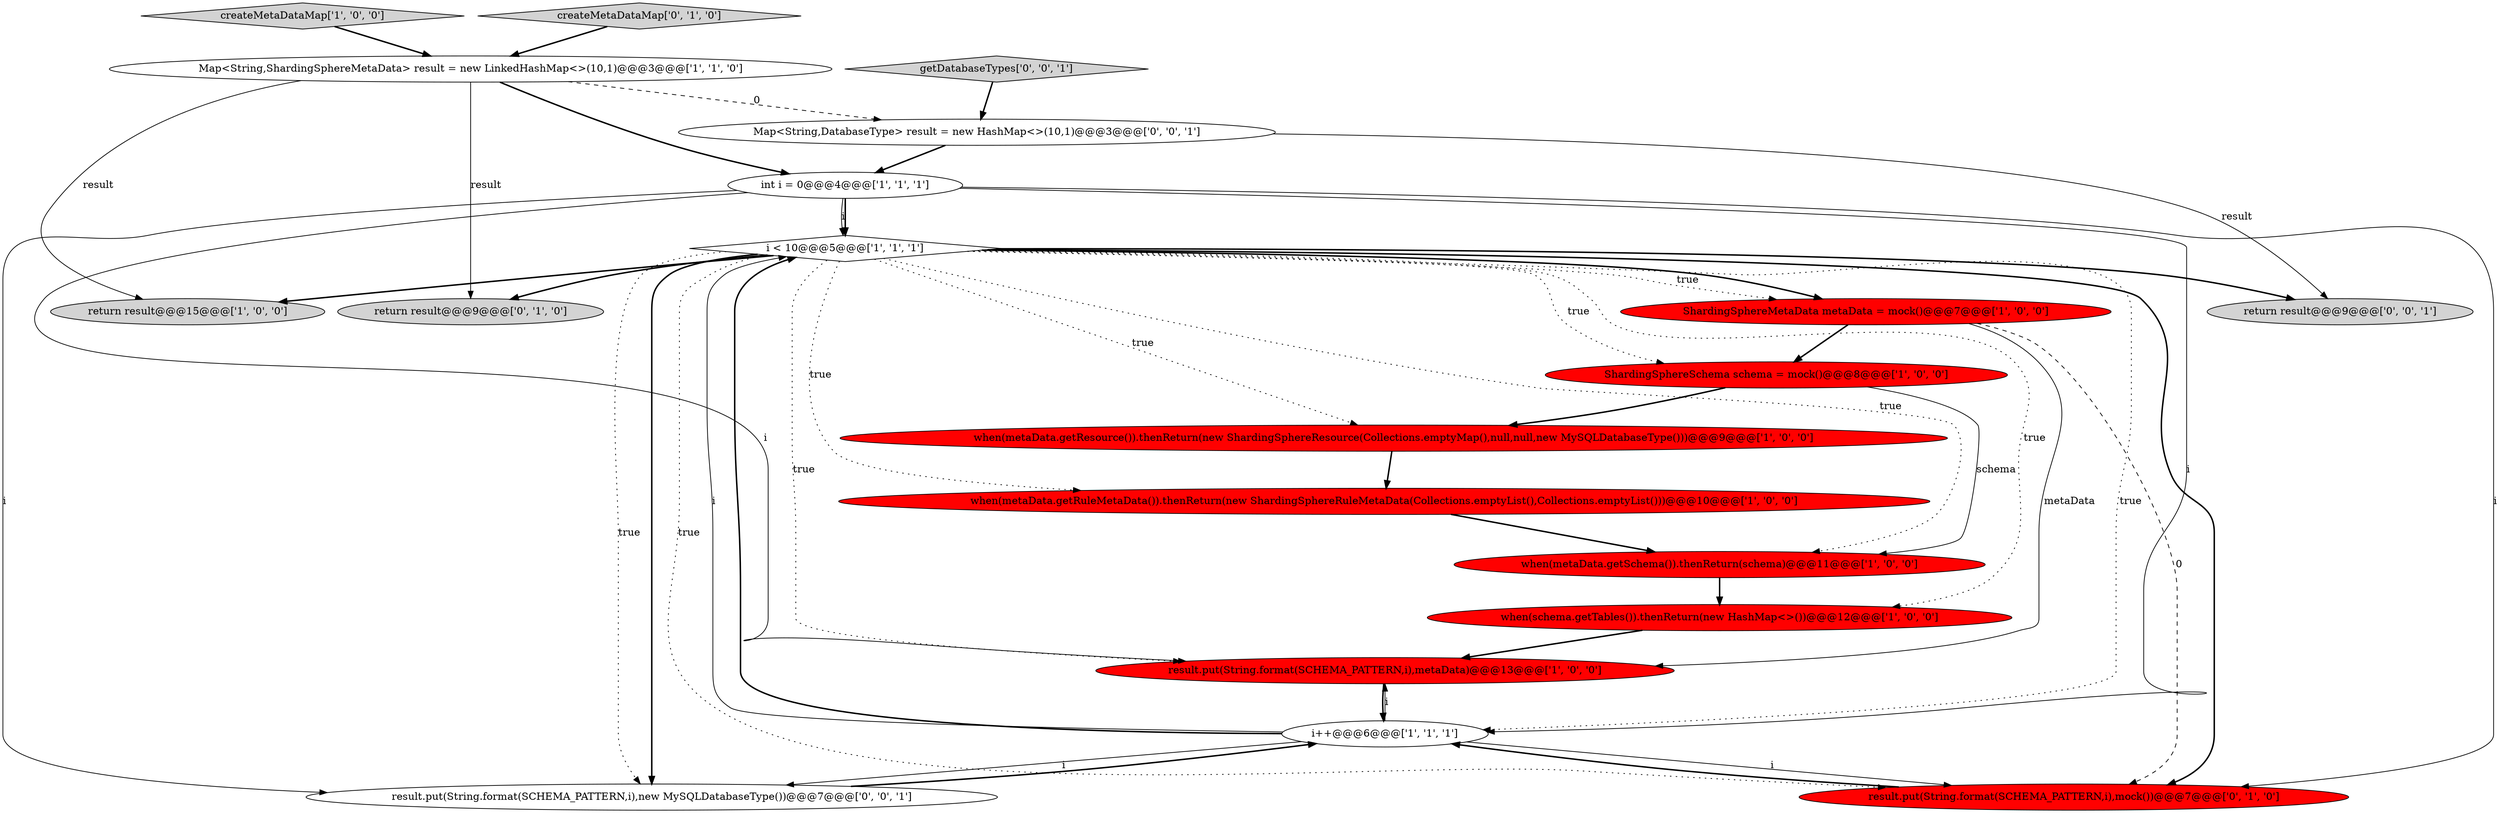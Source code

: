digraph {
11 [style = filled, label = "createMetaDataMap['1', '0', '0']", fillcolor = lightgray, shape = diamond image = "AAA0AAABBB1BBB"];
10 [style = filled, label = "when(metaData.getResource()).thenReturn(new ShardingSphereResource(Collections.emptyMap(),null,null,new MySQLDatabaseType()))@@@9@@@['1', '0', '0']", fillcolor = red, shape = ellipse image = "AAA1AAABBB1BBB"];
16 [style = filled, label = "Map<String,DatabaseType> result = new HashMap<>(10,1)@@@3@@@['0', '0', '1']", fillcolor = white, shape = ellipse image = "AAA0AAABBB3BBB"];
17 [style = filled, label = "return result@@@9@@@['0', '0', '1']", fillcolor = lightgray, shape = ellipse image = "AAA0AAABBB3BBB"];
18 [style = filled, label = "getDatabaseTypes['0', '0', '1']", fillcolor = lightgray, shape = diamond image = "AAA0AAABBB3BBB"];
14 [style = filled, label = "createMetaDataMap['0', '1', '0']", fillcolor = lightgray, shape = diamond image = "AAA0AAABBB2BBB"];
8 [style = filled, label = "when(metaData.getRuleMetaData()).thenReturn(new ShardingSphereRuleMetaData(Collections.emptyList(),Collections.emptyList()))@@@10@@@['1', '0', '0']", fillcolor = red, shape = ellipse image = "AAA1AAABBB1BBB"];
12 [style = filled, label = "when(metaData.getSchema()).thenReturn(schema)@@@11@@@['1', '0', '0']", fillcolor = red, shape = ellipse image = "AAA1AAABBB1BBB"];
0 [style = filled, label = "int i = 0@@@4@@@['1', '1', '1']", fillcolor = white, shape = ellipse image = "AAA0AAABBB1BBB"];
3 [style = filled, label = "Map<String,ShardingSphereMetaData> result = new LinkedHashMap<>(10,1)@@@3@@@['1', '1', '0']", fillcolor = white, shape = ellipse image = "AAA0AAABBB1BBB"];
6 [style = filled, label = "when(schema.getTables()).thenReturn(new HashMap<>())@@@12@@@['1', '0', '0']", fillcolor = red, shape = ellipse image = "AAA1AAABBB1BBB"];
5 [style = filled, label = "i < 10@@@5@@@['1', '1', '1']", fillcolor = white, shape = diamond image = "AAA0AAABBB1BBB"];
7 [style = filled, label = "result.put(String.format(SCHEMA_PATTERN,i),metaData)@@@13@@@['1', '0', '0']", fillcolor = red, shape = ellipse image = "AAA1AAABBB1BBB"];
13 [style = filled, label = "result.put(String.format(SCHEMA_PATTERN,i),mock())@@@7@@@['0', '1', '0']", fillcolor = red, shape = ellipse image = "AAA1AAABBB2BBB"];
15 [style = filled, label = "return result@@@9@@@['0', '1', '0']", fillcolor = lightgray, shape = ellipse image = "AAA0AAABBB2BBB"];
1 [style = filled, label = "ShardingSphereSchema schema = mock()@@@8@@@['1', '0', '0']", fillcolor = red, shape = ellipse image = "AAA1AAABBB1BBB"];
4 [style = filled, label = "i++@@@6@@@['1', '1', '1']", fillcolor = white, shape = ellipse image = "AAA0AAABBB1BBB"];
19 [style = filled, label = "result.put(String.format(SCHEMA_PATTERN,i),new MySQLDatabaseType())@@@7@@@['0', '0', '1']", fillcolor = white, shape = ellipse image = "AAA0AAABBB3BBB"];
2 [style = filled, label = "return result@@@15@@@['1', '0', '0']", fillcolor = lightgray, shape = ellipse image = "AAA0AAABBB1BBB"];
9 [style = filled, label = "ShardingSphereMetaData metaData = mock()@@@7@@@['1', '0', '0']", fillcolor = red, shape = ellipse image = "AAA1AAABBB1BBB"];
4->7 [style = solid, label="i"];
14->3 [style = bold, label=""];
16->0 [style = bold, label=""];
9->7 [style = solid, label="metaData"];
5->9 [style = bold, label=""];
0->13 [style = solid, label="i"];
5->10 [style = dotted, label="true"];
5->19 [style = dotted, label="true"];
5->1 [style = dotted, label="true"];
3->15 [style = solid, label="result"];
5->6 [style = dotted, label="true"];
5->15 [style = bold, label=""];
7->4 [style = bold, label=""];
0->4 [style = solid, label="i"];
4->5 [style = solid, label="i"];
5->12 [style = dotted, label="true"];
12->6 [style = bold, label=""];
5->17 [style = bold, label=""];
1->12 [style = solid, label="schema"];
4->13 [style = solid, label="i"];
3->0 [style = bold, label=""];
0->5 [style = solid, label="i"];
16->17 [style = solid, label="result"];
5->4 [style = dotted, label="true"];
3->2 [style = solid, label="result"];
5->19 [style = bold, label=""];
5->13 [style = dotted, label="true"];
5->2 [style = bold, label=""];
10->8 [style = bold, label=""];
11->3 [style = bold, label=""];
5->7 [style = dotted, label="true"];
4->19 [style = solid, label="i"];
5->13 [style = bold, label=""];
9->13 [style = dashed, label="0"];
5->9 [style = dotted, label="true"];
19->4 [style = bold, label=""];
0->19 [style = solid, label="i"];
5->8 [style = dotted, label="true"];
9->1 [style = bold, label=""];
6->7 [style = bold, label=""];
1->10 [style = bold, label=""];
4->5 [style = bold, label=""];
8->12 [style = bold, label=""];
3->16 [style = dashed, label="0"];
0->7 [style = solid, label="i"];
0->5 [style = bold, label=""];
13->4 [style = bold, label=""];
18->16 [style = bold, label=""];
}
